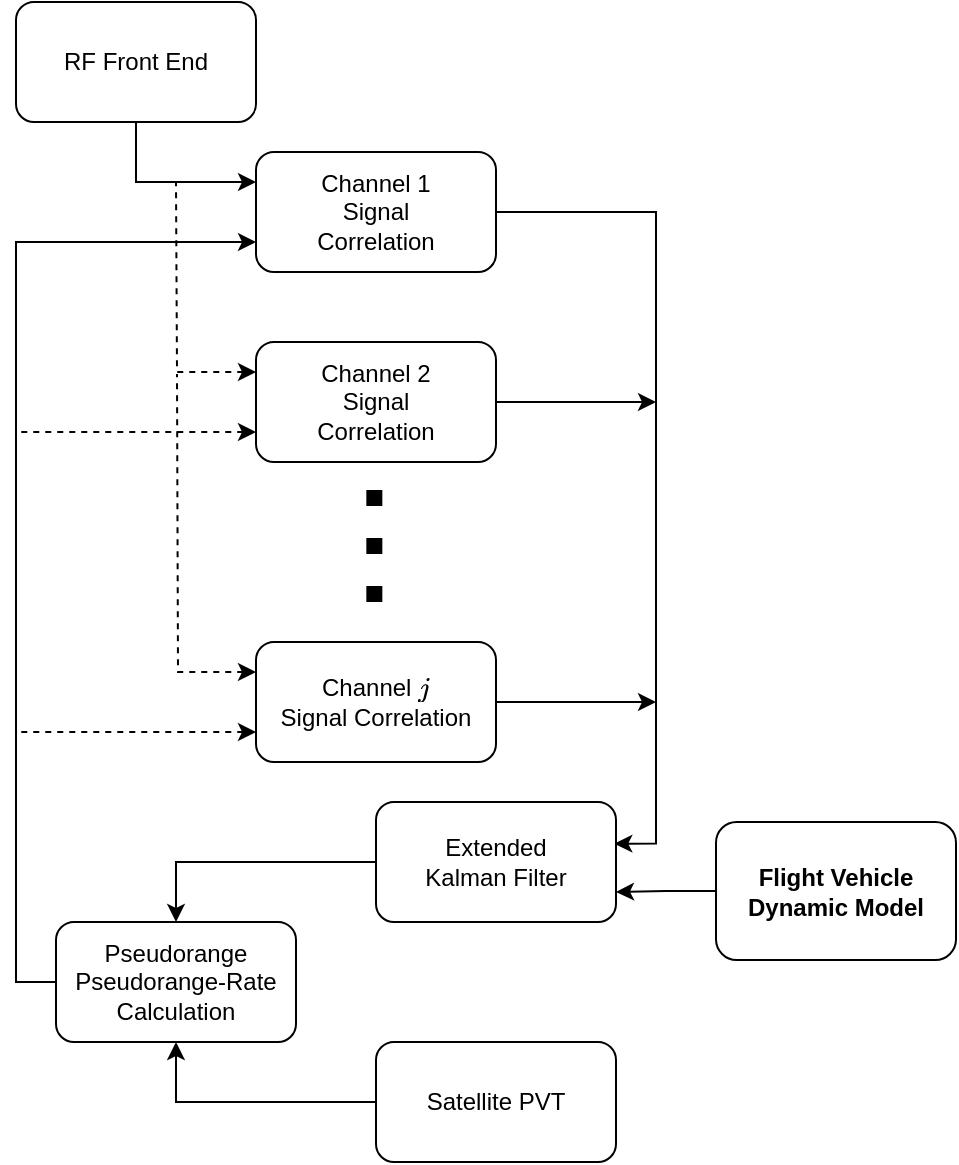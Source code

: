 <mxfile version="22.0.0" type="device">
  <diagram name="Page-1" id="430qS0i3oKv9DH38o9l4">
    <mxGraphModel dx="915" dy="790" grid="1" gridSize="10" guides="1" tooltips="1" connect="1" arrows="1" fold="1" page="1" pageScale="1" pageWidth="850" pageHeight="1100" math="1" shadow="0">
      <root>
        <mxCell id="0" />
        <mxCell id="1" parent="0" />
        <mxCell id="Igl9bLwMfvYdzD58Xe4O-8" style="edgeStyle=orthogonalEdgeStyle;rounded=0;orthogonalLoop=1;jettySize=auto;html=1;exitX=0.5;exitY=1;exitDx=0;exitDy=0;entryX=0;entryY=0.25;entryDx=0;entryDy=0;" edge="1" parent="1" source="Igl9bLwMfvYdzD58Xe4O-2" target="Igl9bLwMfvYdzD58Xe4O-4">
          <mxGeometry relative="1" as="geometry" />
        </mxCell>
        <mxCell id="Igl9bLwMfvYdzD58Xe4O-2" value="RF Front End" style="rounded=1;whiteSpace=wrap;html=1;" vertex="1" parent="1">
          <mxGeometry x="160" y="180" width="120" height="60" as="geometry" />
        </mxCell>
        <mxCell id="Igl9bLwMfvYdzD58Xe4O-11" style="edgeStyle=orthogonalEdgeStyle;rounded=0;orthogonalLoop=1;jettySize=auto;html=1;exitX=1;exitY=0.5;exitDx=0;exitDy=0;entryX=0.993;entryY=0.347;entryDx=0;entryDy=0;entryPerimeter=0;" edge="1" parent="1" source="Igl9bLwMfvYdzD58Xe4O-4" target="Igl9bLwMfvYdzD58Xe4O-14">
          <mxGeometry relative="1" as="geometry">
            <mxPoint x="480" y="640" as="targetPoint" />
          </mxGeometry>
        </mxCell>
        <mxCell id="Igl9bLwMfvYdzD58Xe4O-4" value="Channel 1&lt;br&gt;Signal&lt;br&gt;Correlation" style="rounded=1;whiteSpace=wrap;html=1;" vertex="1" parent="1">
          <mxGeometry x="280" y="255" width="120" height="60" as="geometry" />
        </mxCell>
        <mxCell id="Igl9bLwMfvYdzD58Xe4O-9" style="edgeStyle=orthogonalEdgeStyle;rounded=0;orthogonalLoop=1;jettySize=auto;html=1;exitX=0;exitY=0.25;exitDx=0;exitDy=0;endArrow=none;endFill=0;dashed=1;startArrow=classic;startFill=1;" edge="1" parent="1" source="Igl9bLwMfvYdzD58Xe4O-6">
          <mxGeometry relative="1" as="geometry">
            <mxPoint x="240" y="270" as="targetPoint" />
          </mxGeometry>
        </mxCell>
        <mxCell id="Igl9bLwMfvYdzD58Xe4O-13" style="edgeStyle=orthogonalEdgeStyle;rounded=0;orthogonalLoop=1;jettySize=auto;html=1;exitX=1;exitY=0.5;exitDx=0;exitDy=0;endArrow=classic;endFill=1;" edge="1" parent="1" source="Igl9bLwMfvYdzD58Xe4O-6">
          <mxGeometry relative="1" as="geometry">
            <mxPoint x="480" y="380" as="targetPoint" />
          </mxGeometry>
        </mxCell>
        <mxCell id="Igl9bLwMfvYdzD58Xe4O-20" style="edgeStyle=orthogonalEdgeStyle;rounded=0;orthogonalLoop=1;jettySize=auto;html=1;exitX=0;exitY=0.75;exitDx=0;exitDy=0;startArrow=classic;startFill=1;endArrow=none;endFill=0;dashed=1;" edge="1" parent="1" source="Igl9bLwMfvYdzD58Xe4O-6">
          <mxGeometry relative="1" as="geometry">
            <mxPoint x="160" y="395" as="targetPoint" />
          </mxGeometry>
        </mxCell>
        <mxCell id="Igl9bLwMfvYdzD58Xe4O-6" value="Channel 2&lt;br&gt;Signal&lt;br&gt;Correlation" style="rounded=1;whiteSpace=wrap;html=1;" vertex="1" parent="1">
          <mxGeometry x="280" y="350" width="120" height="60" as="geometry" />
        </mxCell>
        <mxCell id="Igl9bLwMfvYdzD58Xe4O-12" style="edgeStyle=orthogonalEdgeStyle;rounded=0;orthogonalLoop=1;jettySize=auto;html=1;exitX=1;exitY=0.5;exitDx=0;exitDy=0;endArrow=classic;endFill=1;" edge="1" parent="1" source="Igl9bLwMfvYdzD58Xe4O-7">
          <mxGeometry relative="1" as="geometry">
            <mxPoint x="480" y="530" as="targetPoint" />
            <Array as="points">
              <mxPoint x="460" y="530" />
              <mxPoint x="460" y="530" />
            </Array>
          </mxGeometry>
        </mxCell>
        <mxCell id="Igl9bLwMfvYdzD58Xe4O-21" style="edgeStyle=orthogonalEdgeStyle;rounded=0;orthogonalLoop=1;jettySize=auto;html=1;exitX=0;exitY=0.75;exitDx=0;exitDy=0;endArrow=none;endFill=0;startArrow=classic;startFill=1;dashed=1;" edge="1" parent="1" source="Igl9bLwMfvYdzD58Xe4O-7">
          <mxGeometry relative="1" as="geometry">
            <mxPoint x="160" y="545" as="targetPoint" />
          </mxGeometry>
        </mxCell>
        <mxCell id="Igl9bLwMfvYdzD58Xe4O-7" value="Channel &lt;svg style=&quot;vertical-align: -0.462ex;&quot; xmlns:xlink=&quot;http://www.w3.org/1999/xlink&quot; viewBox=&quot;0 -661 412 865&quot; role=&quot;img&quot; height=&quot;1.957ex&quot; width=&quot;0.932ex&quot; xmlns=&quot;http://www.w3.org/2000/svg&quot;&gt;&lt;defs&gt;&lt;path d=&quot;M297 596Q297 627 318 644T361 661Q378 661 389 651T403 623Q403 595 384 576T340 557Q322 557 310 567T297 596ZM288 376Q288 405 262 405Q240 405 220 393T185 362T161 325T144 293L137 279Q135 278 121 278H107Q101 284 101 286T105 299Q126 348 164 391T252 441Q253 441 260 441T272 442Q296 441 316 432Q341 418 354 401T367 348V332L318 133Q267 -67 264 -75Q246 -125 194 -164T75 -204Q25 -204 7 -183T-12 -137Q-12 -110 7 -91T53 -71Q70 -71 82 -81T95 -112Q95 -148 63 -167Q69 -168 77 -168Q111 -168 139 -140T182 -74L193 -32Q204 11 219 72T251 197T278 308T289 365Q289 372 288 376Z&quot; id=&quot;MJX-1-TEX-I-1D457&quot;&gt;&lt;/path&gt;&lt;/defs&gt;&lt;g transform=&quot;scale(1,-1)&quot; stroke-width=&quot;0&quot; fill=&quot;currentColor&quot; stroke=&quot;currentColor&quot;&gt;&lt;g data-mml-node=&quot;math&quot;&gt;&lt;g data-mml-node=&quot;mi&quot;&gt;&lt;use xlink:href=&quot;#MJX-1-TEX-I-1D457&quot; data-c=&quot;1D457&quot;&gt;&lt;/use&gt;&lt;/g&gt;&lt;/g&gt;&lt;/g&gt;&lt;/svg&gt;&lt;br&gt;Signal Correlation" style="rounded=1;whiteSpace=wrap;html=1;" vertex="1" parent="1">
          <mxGeometry x="280" y="500" width="120" height="60" as="geometry" />
        </mxCell>
        <mxCell id="Igl9bLwMfvYdzD58Xe4O-10" style="edgeStyle=orthogonalEdgeStyle;rounded=0;orthogonalLoop=1;jettySize=auto;html=1;exitX=0;exitY=0.25;exitDx=0;exitDy=0;endArrow=none;endFill=0;dashed=1;startArrow=classic;startFill=1;" edge="1" parent="1" source="Igl9bLwMfvYdzD58Xe4O-7">
          <mxGeometry relative="1" as="geometry">
            <mxPoint x="240.5" y="366" as="targetPoint" />
            <mxPoint x="280" y="475" as="sourcePoint" />
          </mxGeometry>
        </mxCell>
        <mxCell id="Igl9bLwMfvYdzD58Xe4O-18" style="edgeStyle=orthogonalEdgeStyle;rounded=0;orthogonalLoop=1;jettySize=auto;html=1;exitX=0;exitY=0.5;exitDx=0;exitDy=0;entryX=0.5;entryY=0;entryDx=0;entryDy=0;" edge="1" parent="1" source="Igl9bLwMfvYdzD58Xe4O-14" target="Igl9bLwMfvYdzD58Xe4O-16">
          <mxGeometry relative="1" as="geometry" />
        </mxCell>
        <mxCell id="Igl9bLwMfvYdzD58Xe4O-14" value="Extended &lt;br&gt;Kalman Filter" style="rounded=1;whiteSpace=wrap;html=1;fontStyle=0" vertex="1" parent="1">
          <mxGeometry x="340" y="580" width="120" height="60" as="geometry" />
        </mxCell>
        <mxCell id="Igl9bLwMfvYdzD58Xe4O-17" style="edgeStyle=orthogonalEdgeStyle;rounded=0;orthogonalLoop=1;jettySize=auto;html=1;exitX=0;exitY=0.5;exitDx=0;exitDy=0;entryX=0.5;entryY=1;entryDx=0;entryDy=0;" edge="1" parent="1" source="Igl9bLwMfvYdzD58Xe4O-15" target="Igl9bLwMfvYdzD58Xe4O-16">
          <mxGeometry relative="1" as="geometry" />
        </mxCell>
        <mxCell id="Igl9bLwMfvYdzD58Xe4O-15" value="Satellite PVT" style="rounded=1;whiteSpace=wrap;html=1;fontStyle=0" vertex="1" parent="1">
          <mxGeometry x="340" y="700" width="120" height="60" as="geometry" />
        </mxCell>
        <mxCell id="Igl9bLwMfvYdzD58Xe4O-19" style="edgeStyle=orthogonalEdgeStyle;rounded=0;orthogonalLoop=1;jettySize=auto;html=1;exitX=0;exitY=0.5;exitDx=0;exitDy=0;entryX=0;entryY=0.75;entryDx=0;entryDy=0;" edge="1" parent="1" source="Igl9bLwMfvYdzD58Xe4O-16" target="Igl9bLwMfvYdzD58Xe4O-4">
          <mxGeometry relative="1" as="geometry" />
        </mxCell>
        <mxCell id="Igl9bLwMfvYdzD58Xe4O-16" value="Pseudorange&lt;br&gt;Pseudorange-Rate&lt;br&gt;Calculation" style="rounded=1;whiteSpace=wrap;html=1;fontStyle=0" vertex="1" parent="1">
          <mxGeometry x="180" y="640" width="120" height="60" as="geometry" />
        </mxCell>
        <mxCell id="Igl9bLwMfvYdzD58Xe4O-22" value="" style="endArrow=none;dashed=1;html=1;dashPattern=1 2;strokeWidth=8;rounded=0;" edge="1" parent="1">
          <mxGeometry width="50" height="50" relative="1" as="geometry">
            <mxPoint x="339.17" y="480" as="sourcePoint" />
            <mxPoint x="339.17" y="420" as="targetPoint" />
          </mxGeometry>
        </mxCell>
        <mxCell id="Igl9bLwMfvYdzD58Xe4O-24" style="edgeStyle=orthogonalEdgeStyle;rounded=0;orthogonalLoop=1;jettySize=auto;html=1;exitX=0;exitY=0.5;exitDx=0;exitDy=0;entryX=1;entryY=0.75;entryDx=0;entryDy=0;" edge="1" parent="1" source="Igl9bLwMfvYdzD58Xe4O-23" target="Igl9bLwMfvYdzD58Xe4O-14">
          <mxGeometry relative="1" as="geometry" />
        </mxCell>
        <mxCell id="Igl9bLwMfvYdzD58Xe4O-23" value="Flight Vehicle Dynamic Model" style="rounded=1;whiteSpace=wrap;html=1;fontStyle=1" vertex="1" parent="1">
          <mxGeometry x="510" y="590" width="120" height="69" as="geometry" />
        </mxCell>
      </root>
    </mxGraphModel>
  </diagram>
</mxfile>

